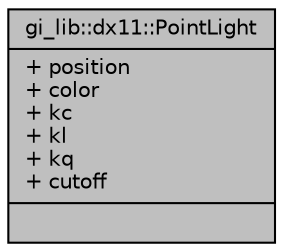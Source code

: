 digraph "gi_lib::dx11::PointLight"
{
  edge [fontname="Helvetica",fontsize="10",labelfontname="Helvetica",labelfontsize="10"];
  node [fontname="Helvetica",fontsize="10",shape=record];
  Node1 [label="{gi_lib::dx11::PointLight\n|+ position\l+ color\l+ kc\l+ kl\l+ kq\l+ cutoff\l|}",height=0.2,width=0.4,color="black", fillcolor="grey75", style="filled", fontcolor="black"];
}
